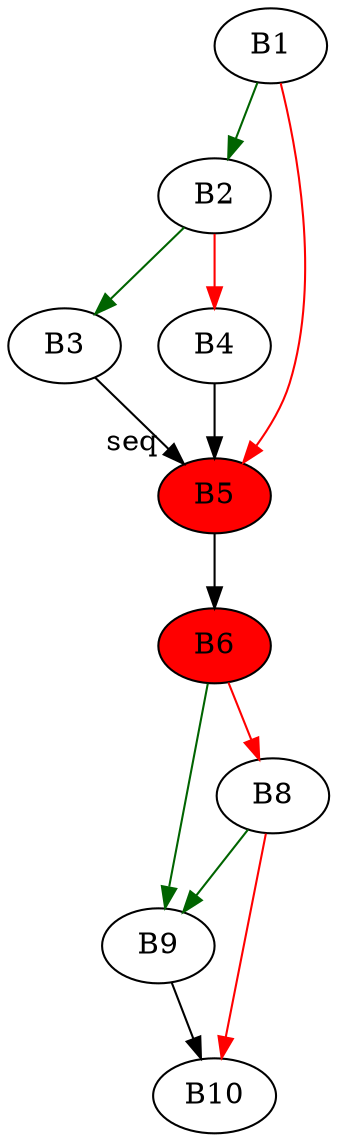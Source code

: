 strict digraph "f" {
	// Node definitions.
	B1 [entry=true];
	B2;
	B5 [
		fillcolor=red
		style=filled
		xlabel="seq"
	];
	B3;
	B4;
	B6 [
		fillcolor=red
		style=filled
	];
	B9;
	B8;
	B10;

	// Edge definitions.
	B1 -> B2 [color=darkgreen];
	B1 -> B5 [color=red];
	B2 -> B3 [color=darkgreen];
	B2 -> B4 [color=red];
	B5 -> B6;
	B3 -> B5;
	B4 -> B5;
	B6 -> B9 [color=darkgreen];
	B6 -> B8 [color=red];
	B9 -> B10;
	B8 -> B9 [color=darkgreen];
	B8 -> B10 [color=red];
}
